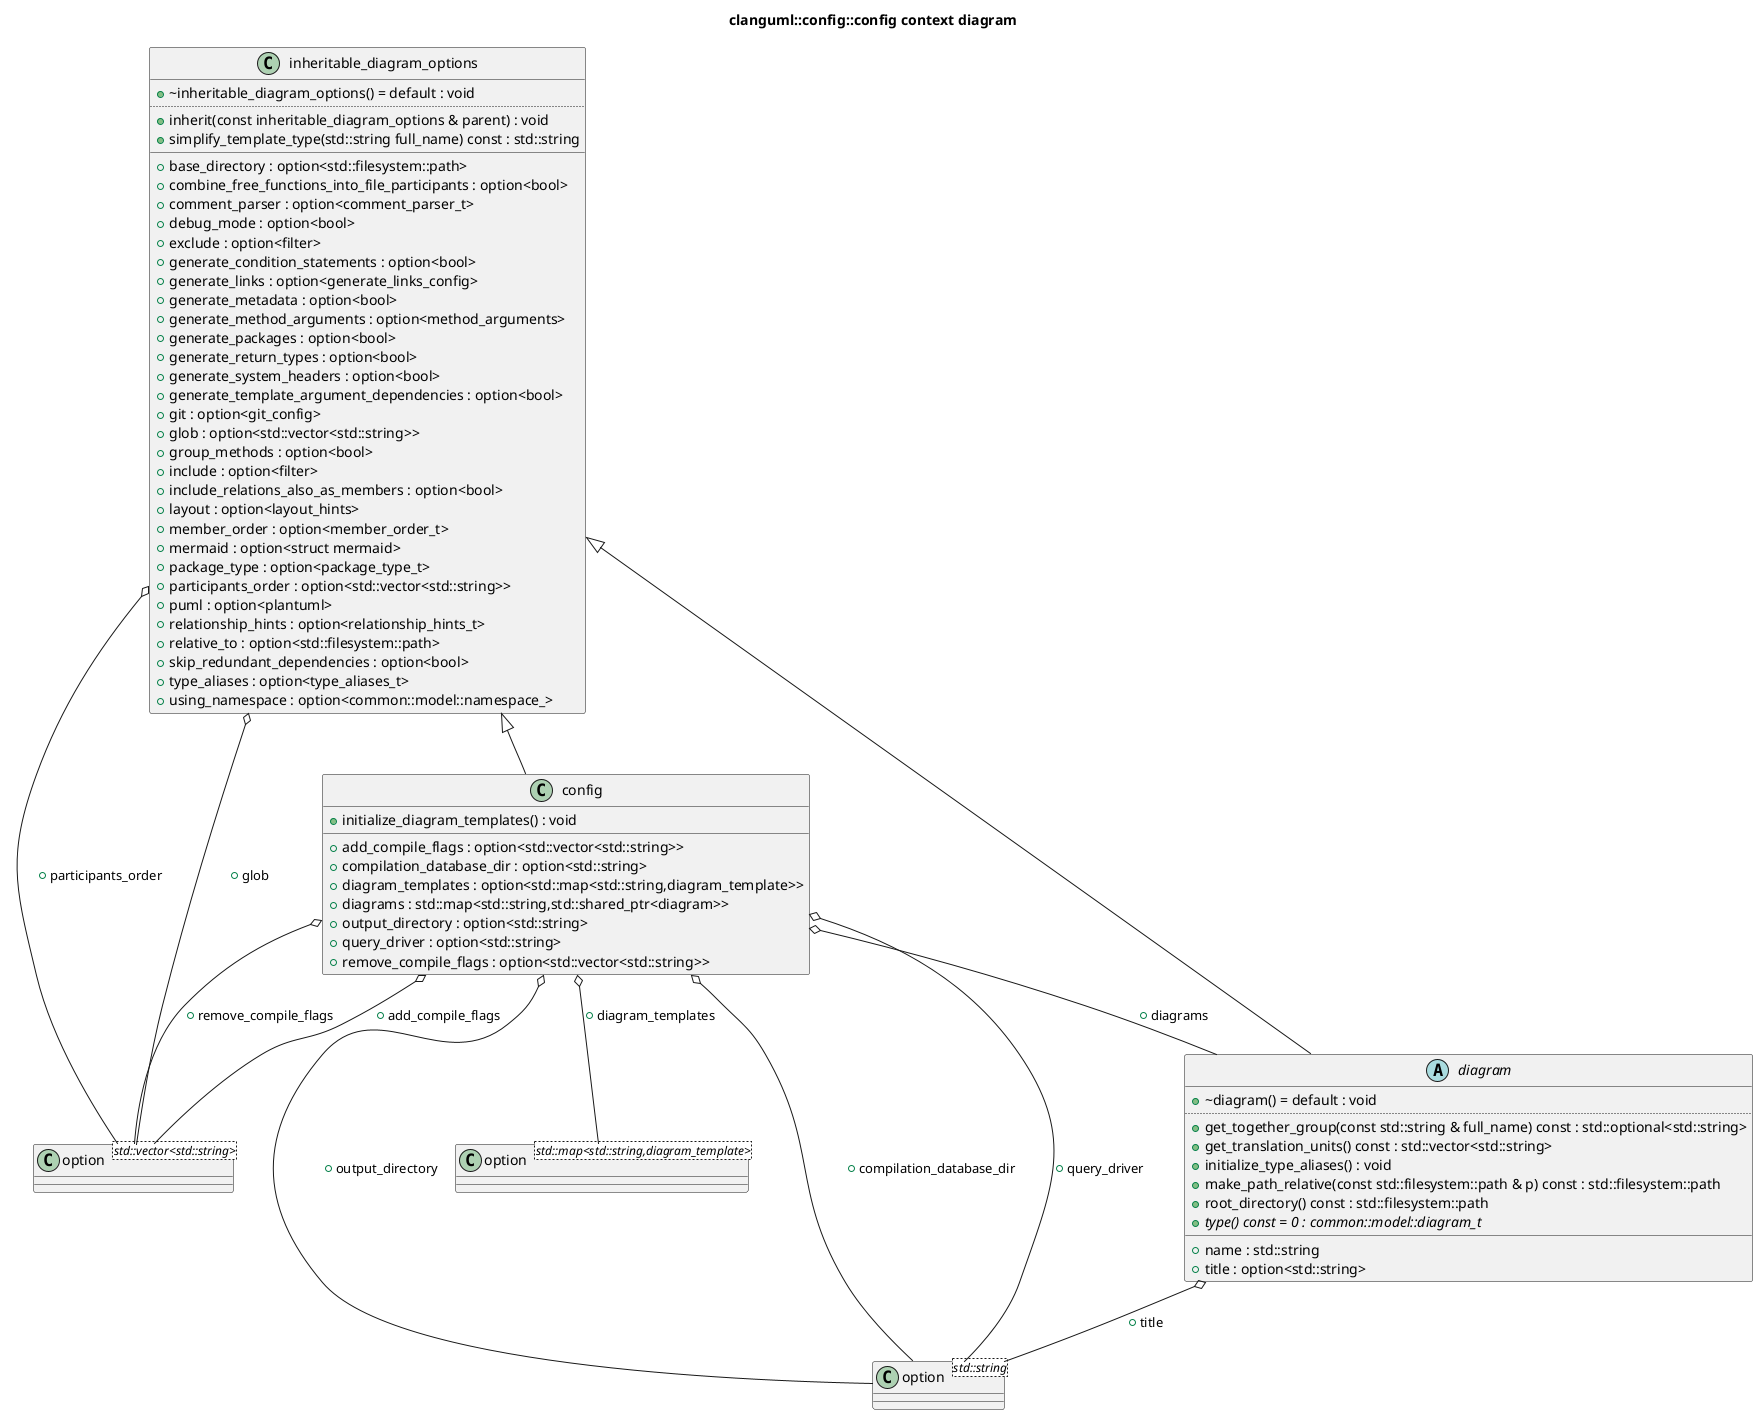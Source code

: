 @startuml
title clanguml::config::config context diagram
class "option<std::vector<std::string>>" as C_0000911716653182875977
class C_0000911716653182875977 [[classclanguml_1_1config_1_1option.html{option}]] {
__
}
class "inheritable_diagram_options" as C_0000120779063265662583
class C_0000120779063265662583 [[structclanguml_1_1config_1_1inheritable__diagram__options.html{Represents subset of inheritable configuration options}]] {
+~inheritable_diagram_options() = default : void [[[{~inheritable_diagram_options}]]]
..
+inherit(const inheritable_diagram_options & parent) : void [[[{inherit}]]]
+simplify_template_type(std::string full_name) const : std::string [[[{simplify_template_type}]]]
__
+base_directory : option<std::filesystem::path> [[[{base_directory}]]]
+combine_free_functions_into_file_participants : option<bool> [[[{combine_free_functions_into_file_participants}]]]
+comment_parser : option<comment_parser_t> [[[{comment_parser}]]]
+debug_mode : option<bool> [[[{debug_mode}]]]
+exclude : option<filter> [[[{exclude}]]]
+generate_condition_statements : option<bool> [[[{generate_condition_statements}]]]
+generate_links : option<generate_links_config> [[[{generate_links}]]]
+generate_metadata : option<bool> [[[{generate_metadata}]]]
+generate_method_arguments : option<method_arguments> [[[{generate_method_arguments}]]]
+generate_packages : option<bool> [[[{generate_packages}]]]
+generate_return_types : option<bool> [[[{generate_return_types}]]]
+generate_system_headers : option<bool> [[[{generate_system_headers}]]]
+generate_template_argument_dependencies : option<bool> [[[{generate_template_argument_dependencies}]]]
+git : option<git_config> [[[{git}]]]
+glob : option<std::vector<std::string>> [[[{glob}]]]
+group_methods : option<bool> [[[{group_methods}]]]
+include : option<filter> [[[{include}]]]
+include_relations_also_as_members : option<bool> [[[{include_relations_also_as_members}]]]
+layout : option<layout_hints> [[[{layout}]]]
+member_order : option<member_order_t> [[[{member_order}]]]
+mermaid : option<struct mermaid> [[[{mermaid}]]]
+package_type : option<package_type_t> [[[{package_type}]]]
+participants_order : option<std::vector<std::string>> [[[{participants_order}]]]
+puml : option<plantuml> [[[{puml}]]]
+relationship_hints : option<relationship_hints_t> [[[{relationship_hints}]]]
+relative_to : option<std::filesystem::path> [[[{relative_to}]]]
+skip_redundant_dependencies : option<bool> [[[{skip_redundant_dependencies}]]]
+type_aliases : option<type_aliases_t> [[[{type_aliases}]]]
+using_namespace : option<common::model::namespace_> [[[{using_namespace}]]]
}
class "option<std::string>" as C_0000642633971187128378
class C_0000642633971187128378 [[classclanguml_1_1config_1_1option.html{option}]] {
__
}
abstract "diagram" as C_0000400244097365422548
abstract C_0000400244097365422548 [[structclanguml_1_1config_1_1diagram.html{Common diagram configuration type}]] {
+~diagram() = default : void [[[{~diagram}]]]
..
+get_together_group(const std::string & full_name) const : std::optional<std::string> [[[{get_together_group}]]]
+get_translation_units() const : std::vector<std::string> [[[{Returns list of translation unit paths}]]]
+initialize_type_aliases() : void [[[{Initialize predefined set of C++ type aliases}]]]
+make_path_relative(const std::filesystem::path & p) const : std::filesystem::path [[[{Make path relative to the `relative_to` config option}]]]
+root_directory() const : std::filesystem::path [[[{Returns absolute path of the `relative_to` option}]]]
{abstract} +type() const = 0 : common::model::diagram_t [[[{type}]]]
__
+name : std::string [[[{name}]]]
+title : option<std::string> [[[{title}]]]
}
class "option<std::map<std::string,diagram_template>>" as C_0001842007538830601285
class C_0001842007538830601285 [[classclanguml_1_1config_1_1option.html{option}]] {
__
}
class "config" as C_0000893743909513410599
class C_0000893743909513410599 [[structclanguml_1_1config_1_1config.html{Represents entire configuration file}]] {
+initialize_diagram_templates() : void [[[{initialize_diagram_templates}]]]
__
+add_compile_flags : option<std::vector<std::string>> [[[{add_compile_flags}]]]
+compilation_database_dir : option<std::string> [[[{compilation_database_dir}]]]
+diagram_templates : option<std::map<std::string,diagram_template>> [[[{diagram_templates}]]]
+diagrams : std::map<std::string,std::shared_ptr<diagram>> [[[{diagrams}]]]
+output_directory : option<std::string> [[[{output_directory}]]]
+query_driver : option<std::string> [[[{query_driver}]]]
+remove_compile_flags : option<std::vector<std::string>> [[[{remove_compile_flags}]]]
}
C_0000120779063265662583 o-- C_0000911716653182875977 : +glob
C_0000120779063265662583 o-- C_0000911716653182875977 : +participants_order
C_0000400244097365422548 o-- C_0000642633971187128378 : +title
C_0000120779063265662583 <|-- C_0000400244097365422548
C_0000893743909513410599 o-- C_0000642633971187128378 : +compilation_database_dir
C_0000893743909513410599 o-- C_0000911716653182875977 : +add_compile_flags
C_0000893743909513410599 o-- C_0000911716653182875977 : +remove_compile_flags
C_0000893743909513410599 o-- C_0000642633971187128378 : +query_driver
C_0000893743909513410599 o-- C_0000642633971187128378 : +output_directory
C_0000893743909513410599 o-- C_0001842007538830601285 : +diagram_templates
C_0000893743909513410599 o-- C_0000400244097365422548 : +diagrams
C_0000120779063265662583 <|-- C_0000893743909513410599

'Generated with clang-uml, version 0.4.0-7-g8a6b497
'LLVM version Ubuntu clang version 16.0.6 (++20230710042027+7cbf1a259152-1~exp1~20230710162048.105)
@enduml
